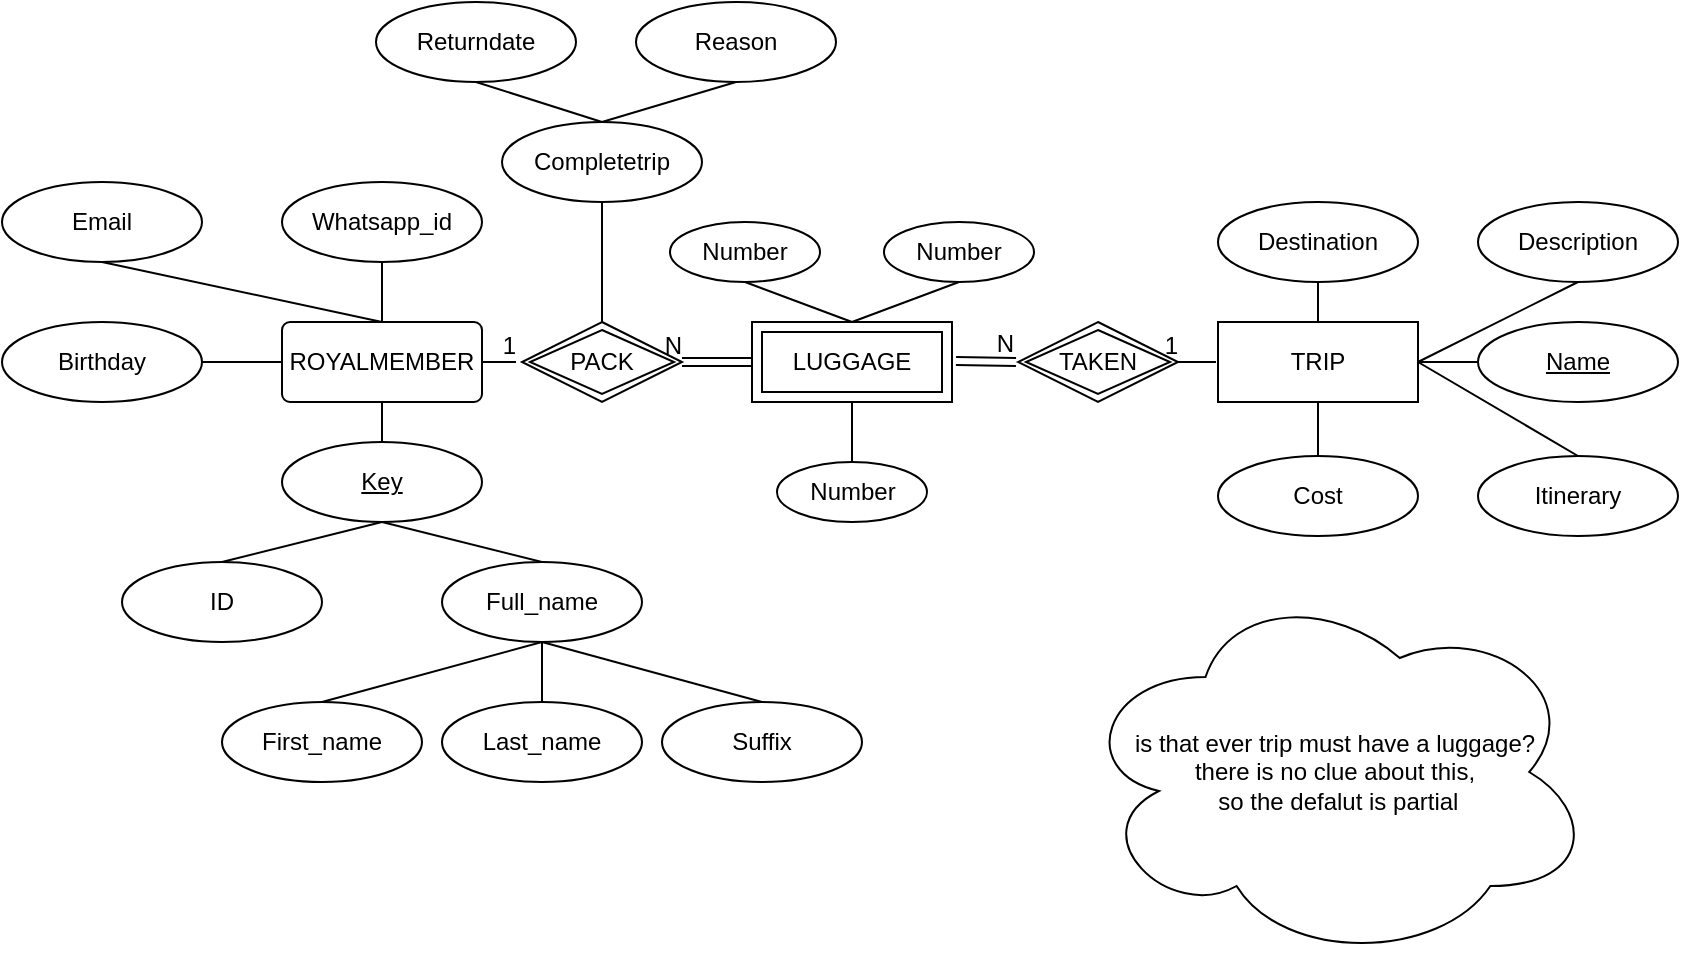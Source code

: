 <mxfile version="13.6.2" type="github">
  <diagram id="R2lEEEUBdFMjLlhIrx00" name="Page-1">
    <mxGraphModel dx="782" dy="420" grid="1" gridSize="10" guides="1" tooltips="1" connect="1" arrows="1" fold="1" page="1" pageScale="1" pageWidth="850" pageHeight="1100" math="0" shadow="0" extFonts="Permanent Marker^https://fonts.googleapis.com/css?family=Permanent+Marker">
      <root>
        <mxCell id="0" />
        <mxCell id="1" parent="0" />
        <mxCell id="_jjBUUrDdzlVQSohrS0y-12" style="edgeStyle=none;rounded=0;orthogonalLoop=1;jettySize=auto;html=1;exitX=0.5;exitY=0;exitDx=0;exitDy=0;entryX=0.5;entryY=1;entryDx=0;entryDy=0;endArrow=none;endFill=0;" edge="1" parent="1" source="_jjBUUrDdzlVQSohrS0y-1" target="_jjBUUrDdzlVQSohrS0y-11">
          <mxGeometry relative="1" as="geometry" />
        </mxCell>
        <mxCell id="_jjBUUrDdzlVQSohrS0y-13" style="edgeStyle=none;rounded=0;orthogonalLoop=1;jettySize=auto;html=1;exitX=0.5;exitY=0;exitDx=0;exitDy=0;entryX=0.5;entryY=1;entryDx=0;entryDy=0;endArrow=none;endFill=0;" edge="1" parent="1" source="_jjBUUrDdzlVQSohrS0y-1" target="_jjBUUrDdzlVQSohrS0y-10">
          <mxGeometry relative="1" as="geometry" />
        </mxCell>
        <mxCell id="_jjBUUrDdzlVQSohrS0y-14" style="edgeStyle=none;rounded=0;orthogonalLoop=1;jettySize=auto;html=1;exitX=0;exitY=0.5;exitDx=0;exitDy=0;entryX=1;entryY=0.5;entryDx=0;entryDy=0;endArrow=none;endFill=0;" edge="1" parent="1" source="_jjBUUrDdzlVQSohrS0y-1" target="_jjBUUrDdzlVQSohrS0y-9">
          <mxGeometry relative="1" as="geometry" />
        </mxCell>
        <mxCell id="_jjBUUrDdzlVQSohrS0y-15" style="edgeStyle=none;rounded=0;orthogonalLoop=1;jettySize=auto;html=1;exitX=0.5;exitY=1;exitDx=0;exitDy=0;entryX=0.5;entryY=0;entryDx=0;entryDy=0;endArrow=none;endFill=0;" edge="1" parent="1" source="_jjBUUrDdzlVQSohrS0y-1" target="_jjBUUrDdzlVQSohrS0y-2">
          <mxGeometry relative="1" as="geometry" />
        </mxCell>
        <mxCell id="_jjBUUrDdzlVQSohrS0y-1" value="ROYALMEMBER" style="rounded=1;arcSize=10;whiteSpace=wrap;html=1;align=center;" vertex="1" parent="1">
          <mxGeometry x="143" y="190" width="100" height="40" as="geometry" />
        </mxCell>
        <mxCell id="_jjBUUrDdzlVQSohrS0y-16" style="edgeStyle=none;rounded=0;orthogonalLoop=1;jettySize=auto;html=1;exitX=0.5;exitY=1;exitDx=0;exitDy=0;entryX=0.5;entryY=0;entryDx=0;entryDy=0;endArrow=none;endFill=0;" edge="1" parent="1" source="_jjBUUrDdzlVQSohrS0y-2" target="_jjBUUrDdzlVQSohrS0y-3">
          <mxGeometry relative="1" as="geometry" />
        </mxCell>
        <mxCell id="_jjBUUrDdzlVQSohrS0y-17" style="edgeStyle=none;rounded=0;orthogonalLoop=1;jettySize=auto;html=1;exitX=0.5;exitY=1;exitDx=0;exitDy=0;entryX=0.58;entryY=0.05;entryDx=0;entryDy=0;entryPerimeter=0;endArrow=none;endFill=0;" edge="1" parent="1" source="_jjBUUrDdzlVQSohrS0y-2" target="_jjBUUrDdzlVQSohrS0y-4">
          <mxGeometry relative="1" as="geometry" />
        </mxCell>
        <mxCell id="_jjBUUrDdzlVQSohrS0y-2" value="&lt;u&gt;Key&lt;/u&gt;" style="ellipse;whiteSpace=wrap;html=1;align=center;" vertex="1" parent="1">
          <mxGeometry x="143" y="250" width="100" height="40" as="geometry" />
        </mxCell>
        <mxCell id="_jjBUUrDdzlVQSohrS0y-3" value="ID" style="ellipse;whiteSpace=wrap;html=1;align=center;" vertex="1" parent="1">
          <mxGeometry x="63" y="310" width="100" height="40" as="geometry" />
        </mxCell>
        <mxCell id="_jjBUUrDdzlVQSohrS0y-18" style="edgeStyle=none;rounded=0;orthogonalLoop=1;jettySize=auto;html=1;exitX=0.5;exitY=1;exitDx=0;exitDy=0;entryX=0.5;entryY=0;entryDx=0;entryDy=0;endArrow=none;endFill=0;" edge="1" parent="1" source="_jjBUUrDdzlVQSohrS0y-4" target="_jjBUUrDdzlVQSohrS0y-6">
          <mxGeometry relative="1" as="geometry" />
        </mxCell>
        <mxCell id="_jjBUUrDdzlVQSohrS0y-19" style="edgeStyle=none;rounded=0;orthogonalLoop=1;jettySize=auto;html=1;entryX=0.5;entryY=0;entryDx=0;entryDy=0;endArrow=none;endFill=0;" edge="1" parent="1" source="_jjBUUrDdzlVQSohrS0y-4" target="_jjBUUrDdzlVQSohrS0y-7">
          <mxGeometry relative="1" as="geometry" />
        </mxCell>
        <mxCell id="_jjBUUrDdzlVQSohrS0y-20" style="edgeStyle=none;rounded=0;orthogonalLoop=1;jettySize=auto;html=1;exitX=0.5;exitY=1;exitDx=0;exitDy=0;entryX=0.5;entryY=0;entryDx=0;entryDy=0;endArrow=none;endFill=0;" edge="1" parent="1" source="_jjBUUrDdzlVQSohrS0y-4" target="_jjBUUrDdzlVQSohrS0y-8">
          <mxGeometry relative="1" as="geometry" />
        </mxCell>
        <mxCell id="_jjBUUrDdzlVQSohrS0y-4" value="Full_name" style="ellipse;whiteSpace=wrap;html=1;align=center;" vertex="1" parent="1">
          <mxGeometry x="223" y="310" width="100" height="40" as="geometry" />
        </mxCell>
        <mxCell id="_jjBUUrDdzlVQSohrS0y-6" value="First_name" style="ellipse;whiteSpace=wrap;html=1;align=center;" vertex="1" parent="1">
          <mxGeometry x="113" y="380" width="100" height="40" as="geometry" />
        </mxCell>
        <mxCell id="_jjBUUrDdzlVQSohrS0y-7" value="Last_name" style="ellipse;whiteSpace=wrap;html=1;align=center;" vertex="1" parent="1">
          <mxGeometry x="223" y="380" width="100" height="40" as="geometry" />
        </mxCell>
        <mxCell id="_jjBUUrDdzlVQSohrS0y-8" value="Suffix" style="ellipse;whiteSpace=wrap;html=1;align=center;" vertex="1" parent="1">
          <mxGeometry x="333" y="380" width="100" height="40" as="geometry" />
        </mxCell>
        <mxCell id="_jjBUUrDdzlVQSohrS0y-9" value="Birthday" style="ellipse;whiteSpace=wrap;html=1;align=center;" vertex="1" parent="1">
          <mxGeometry x="3" y="190" width="100" height="40" as="geometry" />
        </mxCell>
        <mxCell id="_jjBUUrDdzlVQSohrS0y-10" value="Emai&lt;span style=&quot;color: rgba(0 , 0 , 0 , 0) ; font-family: monospace ; font-size: 0px&quot;&gt;3CmxGraphModel%3E%3Croot%3E%3CmxCell%20id%3D%220%22%2F%3E%3CmxCell%20id%3D%221%22%20parent%3D%220%22%2F%3E%3CmxCell%20id%3D%222%22%20value%3D%22Birthday%22%20style%3D%22ellipse%3BwhiteSpace%3Dwrap%3Bhtml%3D1%3Balign%3Dcenter%3B%22%20vertex%3D%221%22%20parent%3D%221%22%3E%3CmxGeometry%20x%3D%22170%22%20y%3D%22190%22%20width%3D%22100%22%20height%3D%2240%22%20as%3D%22geometry%22%2F%3E%3C%2FmxCell%3E%3C%2Froot%3E%3C%2FmxGraphModel%3&lt;/span&gt;l&lt;span style=&quot;color: rgba(0 , 0 , 0 , 0) ; font-family: monospace ; font-size: 0px&quot;&gt;%3CmxGraphModel%3E%3Croot%3E%3CmxCell%20id%3D%220%22%2F%3E%3CmxCell%20id%3D%221%22%20parent%3D%220%22%2F%3E%3CmxCell%20id%3D%222%22%20value%3D%22Birthday%22%20style%3D%22ellipse%3BwhiteSpace%3Dwrap%3Bhtml%3D1%3Balign%3Dcenter%3B%22%20vertex%3D%221%22%20parent%3D%221%22%3E%3CmxGeometry%20x%3D%22170%22%20y%3D%22190%22%20width%3D%22100%22%20height%3D%2240%22%20as%3D%22geometry%22%2F%3E%3C%2FmxCell%3E%3C%2Froot%3E%3C%2FmxGraphModel%3E&lt;/span&gt;" style="ellipse;whiteSpace=wrap;html=1;align=center;" vertex="1" parent="1">
          <mxGeometry x="3" y="120" width="100" height="40" as="geometry" />
        </mxCell>
        <mxCell id="_jjBUUrDdzlVQSohrS0y-11" value="Whatsapp_id" style="ellipse;whiteSpace=wrap;html=1;align=center;" vertex="1" parent="1">
          <mxGeometry x="143" y="120" width="100" height="40" as="geometry" />
        </mxCell>
        <mxCell id="_jjBUUrDdzlVQSohrS0y-31" style="edgeStyle=none;rounded=0;orthogonalLoop=1;jettySize=auto;html=1;exitX=0.5;exitY=1;exitDx=0;exitDy=0;entryX=0.5;entryY=0;entryDx=0;entryDy=0;endArrow=none;endFill=0;" edge="1" parent="1" source="_jjBUUrDdzlVQSohrS0y-21" target="_jjBUUrDdzlVQSohrS0y-29">
          <mxGeometry relative="1" as="geometry" />
        </mxCell>
        <mxCell id="_jjBUUrDdzlVQSohrS0y-32" style="edgeStyle=none;rounded=0;orthogonalLoop=1;jettySize=auto;html=1;exitX=1;exitY=0.5;exitDx=0;exitDy=0;entryX=0;entryY=0.5;entryDx=0;entryDy=0;endArrow=none;endFill=0;" edge="1" parent="1" source="_jjBUUrDdzlVQSohrS0y-21" target="_jjBUUrDdzlVQSohrS0y-22">
          <mxGeometry relative="1" as="geometry" />
        </mxCell>
        <mxCell id="_jjBUUrDdzlVQSohrS0y-33" style="edgeStyle=none;rounded=0;orthogonalLoop=1;jettySize=auto;html=1;exitX=1;exitY=0.5;exitDx=0;exitDy=0;entryX=0.5;entryY=0;entryDx=0;entryDy=0;endArrow=none;endFill=0;" edge="1" parent="1" source="_jjBUUrDdzlVQSohrS0y-21" target="_jjBUUrDdzlVQSohrS0y-30">
          <mxGeometry relative="1" as="geometry" />
        </mxCell>
        <mxCell id="_jjBUUrDdzlVQSohrS0y-34" style="edgeStyle=none;rounded=0;orthogonalLoop=1;jettySize=auto;html=1;exitX=1;exitY=0.5;exitDx=0;exitDy=0;entryX=0.5;entryY=1;entryDx=0;entryDy=0;endArrow=none;endFill=0;" edge="1" parent="1" source="_jjBUUrDdzlVQSohrS0y-21" target="_jjBUUrDdzlVQSohrS0y-24">
          <mxGeometry relative="1" as="geometry" />
        </mxCell>
        <mxCell id="_jjBUUrDdzlVQSohrS0y-35" style="edgeStyle=none;rounded=0;orthogonalLoop=1;jettySize=auto;html=1;exitX=0.5;exitY=0;exitDx=0;exitDy=0;entryX=0.5;entryY=1;entryDx=0;entryDy=0;endArrow=none;endFill=0;" edge="1" parent="1" source="_jjBUUrDdzlVQSohrS0y-21" target="_jjBUUrDdzlVQSohrS0y-27">
          <mxGeometry relative="1" as="geometry" />
        </mxCell>
        <mxCell id="_jjBUUrDdzlVQSohrS0y-21" value="TRIP" style="whiteSpace=wrap;html=1;align=center;" vertex="1" parent="1">
          <mxGeometry x="611" y="190" width="100" height="40" as="geometry" />
        </mxCell>
        <mxCell id="_jjBUUrDdzlVQSohrS0y-22" value="&lt;u&gt;Name&lt;/u&gt;" style="ellipse;whiteSpace=wrap;html=1;align=center;" vertex="1" parent="1">
          <mxGeometry x="741" y="190" width="100" height="40" as="geometry" />
        </mxCell>
        <mxCell id="_jjBUUrDdzlVQSohrS0y-24" value="&lt;div&gt;Description&lt;/div&gt;" style="ellipse;whiteSpace=wrap;html=1;align=center;" vertex="1" parent="1">
          <mxGeometry x="741" y="130" width="100" height="40" as="geometry" />
        </mxCell>
        <mxCell id="_jjBUUrDdzlVQSohrS0y-27" value="Destination" style="ellipse;whiteSpace=wrap;html=1;align=center;" vertex="1" parent="1">
          <mxGeometry x="611" y="130" width="100" height="40" as="geometry" />
        </mxCell>
        <mxCell id="_jjBUUrDdzlVQSohrS0y-29" value="Cost" style="ellipse;whiteSpace=wrap;html=1;align=center;" vertex="1" parent="1">
          <mxGeometry x="611" y="257" width="100" height="40" as="geometry" />
        </mxCell>
        <mxCell id="_jjBUUrDdzlVQSohrS0y-30" value="Itinerary" style="ellipse;whiteSpace=wrap;html=1;align=center;" vertex="1" parent="1">
          <mxGeometry x="741" y="257" width="100" height="40" as="geometry" />
        </mxCell>
        <mxCell id="_jjBUUrDdzlVQSohrS0y-43" style="edgeStyle=none;rounded=0;orthogonalLoop=1;jettySize=auto;html=1;exitX=0.5;exitY=0;exitDx=0;exitDy=0;entryX=0.5;entryY=1;entryDx=0;entryDy=0;endArrow=none;endFill=0;" edge="1" parent="1" source="_jjBUUrDdzlVQSohrS0y-36" target="_jjBUUrDdzlVQSohrS0y-40">
          <mxGeometry relative="1" as="geometry" />
        </mxCell>
        <mxCell id="_jjBUUrDdzlVQSohrS0y-44" style="edgeStyle=none;rounded=0;orthogonalLoop=1;jettySize=auto;html=1;exitX=0.5;exitY=0;exitDx=0;exitDy=0;entryX=0.5;entryY=1;entryDx=0;entryDy=0;endArrow=none;endFill=0;" edge="1" parent="1" source="_jjBUUrDdzlVQSohrS0y-36" target="_jjBUUrDdzlVQSohrS0y-41">
          <mxGeometry relative="1" as="geometry" />
        </mxCell>
        <mxCell id="_jjBUUrDdzlVQSohrS0y-45" style="edgeStyle=none;rounded=0;orthogonalLoop=1;jettySize=auto;html=1;exitX=0.5;exitY=1;exitDx=0;exitDy=0;entryX=0.5;entryY=0;entryDx=0;entryDy=0;endArrow=none;endFill=0;" edge="1" parent="1" source="_jjBUUrDdzlVQSohrS0y-36" target="_jjBUUrDdzlVQSohrS0y-42">
          <mxGeometry relative="1" as="geometry" />
        </mxCell>
        <mxCell id="_jjBUUrDdzlVQSohrS0y-36" value="LUGGAGE" style="shape=ext;margin=3;double=1;whiteSpace=wrap;html=1;align=center;" vertex="1" parent="1">
          <mxGeometry x="378" y="190" width="100" height="40" as="geometry" />
        </mxCell>
        <mxCell id="_jjBUUrDdzlVQSohrS0y-62" style="edgeStyle=none;rounded=0;orthogonalLoop=1;jettySize=auto;html=1;exitX=0.5;exitY=0;exitDx=0;exitDy=0;entryX=0.5;entryY=1;entryDx=0;entryDy=0;endArrow=none;endFill=0;" edge="1" parent="1" source="_jjBUUrDdzlVQSohrS0y-37" target="_jjBUUrDdzlVQSohrS0y-57">
          <mxGeometry relative="1" as="geometry" />
        </mxCell>
        <mxCell id="_jjBUUrDdzlVQSohrS0y-37" value="PACK" style="shape=rhombus;double=1;perimeter=rhombusPerimeter;whiteSpace=wrap;html=1;align=center;" vertex="1" parent="1">
          <mxGeometry x="263" y="190" width="80" height="40" as="geometry" />
        </mxCell>
        <mxCell id="_jjBUUrDdzlVQSohrS0y-39" value="TAKEN" style="shape=rhombus;double=1;perimeter=rhombusPerimeter;whiteSpace=wrap;html=1;align=center;" vertex="1" parent="1">
          <mxGeometry x="511" y="190" width="80" height="40" as="geometry" />
        </mxCell>
        <mxCell id="_jjBUUrDdzlVQSohrS0y-40" value="Number" style="ellipse;whiteSpace=wrap;html=1;align=center;" vertex="1" parent="1">
          <mxGeometry x="337" y="140" width="75" height="30" as="geometry" />
        </mxCell>
        <mxCell id="_jjBUUrDdzlVQSohrS0y-41" value="Number" style="ellipse;whiteSpace=wrap;html=1;align=center;" vertex="1" parent="1">
          <mxGeometry x="444" y="140" width="75" height="30" as="geometry" />
        </mxCell>
        <mxCell id="_jjBUUrDdzlVQSohrS0y-42" value="Number" style="ellipse;whiteSpace=wrap;html=1;align=center;" vertex="1" parent="1">
          <mxGeometry x="390.5" y="260" width="75" height="30" as="geometry" />
        </mxCell>
        <mxCell id="_jjBUUrDdzlVQSohrS0y-46" value="" style="shape=link;html=1;rounded=0;endArrow=none;endFill=0;" edge="1" parent="1">
          <mxGeometry relative="1" as="geometry">
            <mxPoint x="480" y="209.5" as="sourcePoint" />
            <mxPoint x="510" y="210" as="targetPoint" />
          </mxGeometry>
        </mxCell>
        <mxCell id="_jjBUUrDdzlVQSohrS0y-47" value="N" style="resizable=0;html=1;align=right;verticalAlign=bottom;" connectable="0" vertex="1" parent="_jjBUUrDdzlVQSohrS0y-46">
          <mxGeometry x="1" relative="1" as="geometry" />
        </mxCell>
        <mxCell id="_jjBUUrDdzlVQSohrS0y-50" value="" style="endArrow=none;html=1;rounded=0;exitX=1;exitY=0.5;exitDx=0;exitDy=0;" edge="1" parent="1" source="_jjBUUrDdzlVQSohrS0y-1">
          <mxGeometry relative="1" as="geometry">
            <mxPoint x="360" y="330" as="sourcePoint" />
            <mxPoint x="260" y="210" as="targetPoint" />
          </mxGeometry>
        </mxCell>
        <mxCell id="_jjBUUrDdzlVQSohrS0y-51" value="1" style="resizable=0;html=1;align=right;verticalAlign=bottom;" connectable="0" vertex="1" parent="_jjBUUrDdzlVQSohrS0y-50">
          <mxGeometry x="1" relative="1" as="geometry" />
        </mxCell>
        <mxCell id="_jjBUUrDdzlVQSohrS0y-52" value="" style="shape=link;html=1;rounded=0;endArrow=none;endFill=0;entryX=1;entryY=0.5;entryDx=0;entryDy=0;exitX=0;exitY=0.5;exitDx=0;exitDy=0;" edge="1" parent="1" source="_jjBUUrDdzlVQSohrS0y-36" target="_jjBUUrDdzlVQSohrS0y-37">
          <mxGeometry relative="1" as="geometry">
            <mxPoint x="360" y="330" as="sourcePoint" />
            <mxPoint x="520" y="330" as="targetPoint" />
          </mxGeometry>
        </mxCell>
        <mxCell id="_jjBUUrDdzlVQSohrS0y-53" value="N" style="resizable=0;html=1;align=right;verticalAlign=bottom;" connectable="0" vertex="1" parent="_jjBUUrDdzlVQSohrS0y-52">
          <mxGeometry x="1" relative="1" as="geometry" />
        </mxCell>
        <mxCell id="_jjBUUrDdzlVQSohrS0y-54" value="" style="endArrow=none;html=1;rounded=0;entryX=1;entryY=0.5;entryDx=0;entryDy=0;" edge="1" parent="1" target="_jjBUUrDdzlVQSohrS0y-39">
          <mxGeometry relative="1" as="geometry">
            <mxPoint x="610" y="210" as="sourcePoint" />
            <mxPoint x="520" y="330" as="targetPoint" />
          </mxGeometry>
        </mxCell>
        <mxCell id="_jjBUUrDdzlVQSohrS0y-55" value="1" style="resizable=0;html=1;align=right;verticalAlign=bottom;" connectable="0" vertex="1" parent="_jjBUUrDdzlVQSohrS0y-54">
          <mxGeometry x="1" relative="1" as="geometry" />
        </mxCell>
        <mxCell id="_jjBUUrDdzlVQSohrS0y-56" value="is that ever trip must have a luggage? &lt;br&gt;there is no clue about this,&lt;br&gt;&amp;nbsp;so the defalut is partial" style="ellipse;shape=cloud;whiteSpace=wrap;html=1;align=center;" vertex="1" parent="1">
          <mxGeometry x="540" y="320" width="259" height="190" as="geometry" />
        </mxCell>
        <mxCell id="_jjBUUrDdzlVQSohrS0y-59" style="edgeStyle=none;rounded=0;orthogonalLoop=1;jettySize=auto;html=1;exitX=0.5;exitY=0;exitDx=0;exitDy=0;entryX=0.5;entryY=1;entryDx=0;entryDy=0;endArrow=none;endFill=0;" edge="1" parent="1" source="_jjBUUrDdzlVQSohrS0y-57" target="_jjBUUrDdzlVQSohrS0y-58">
          <mxGeometry relative="1" as="geometry" />
        </mxCell>
        <mxCell id="_jjBUUrDdzlVQSohrS0y-61" style="edgeStyle=none;rounded=0;orthogonalLoop=1;jettySize=auto;html=1;exitX=0.5;exitY=0;exitDx=0;exitDy=0;entryX=0.5;entryY=1;entryDx=0;entryDy=0;endArrow=none;endFill=0;" edge="1" parent="1" source="_jjBUUrDdzlVQSohrS0y-57" target="_jjBUUrDdzlVQSohrS0y-60">
          <mxGeometry relative="1" as="geometry" />
        </mxCell>
        <mxCell id="_jjBUUrDdzlVQSohrS0y-57" value="Completetrip" style="ellipse;whiteSpace=wrap;html=1;align=center;" vertex="1" parent="1">
          <mxGeometry x="253" y="90" width="100" height="40" as="geometry" />
        </mxCell>
        <mxCell id="_jjBUUrDdzlVQSohrS0y-58" value="Returndate" style="ellipse;whiteSpace=wrap;html=1;align=center;" vertex="1" parent="1">
          <mxGeometry x="190" y="30" width="100" height="40" as="geometry" />
        </mxCell>
        <mxCell id="_jjBUUrDdzlVQSohrS0y-60" value="Reason" style="ellipse;whiteSpace=wrap;html=1;align=center;" vertex="1" parent="1">
          <mxGeometry x="320" y="30" width="100" height="40" as="geometry" />
        </mxCell>
      </root>
    </mxGraphModel>
  </diagram>
</mxfile>
